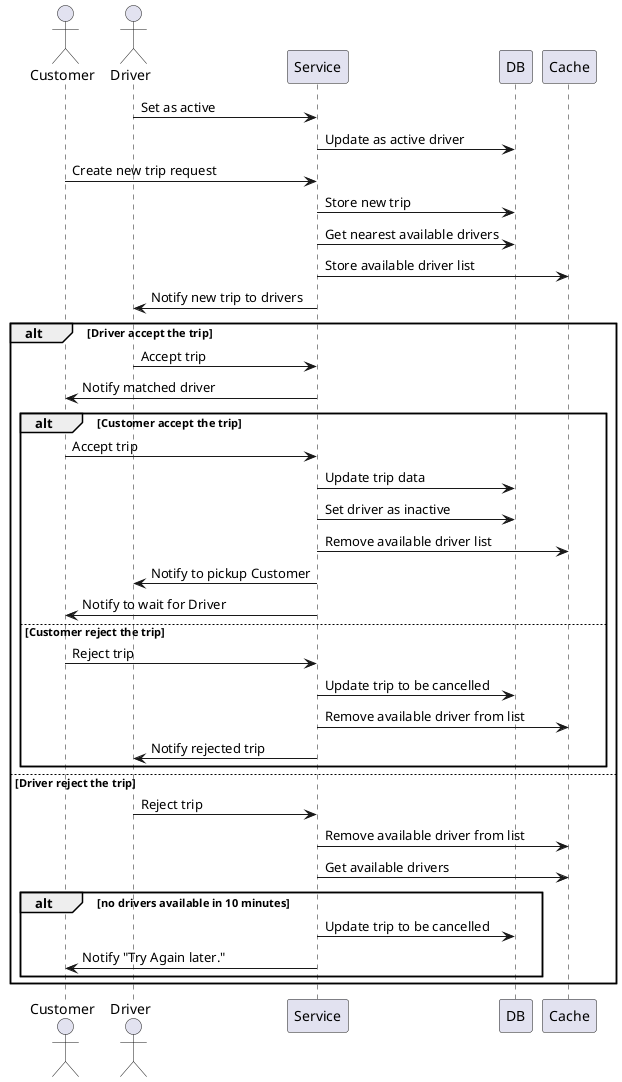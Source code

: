 @startuml Customer-Driver Allocation Flow

actor Customer
actor Driver

Driver->Service: Set as active
Service->DB: Update as active driver

Customer->Service: Create new trip request
Service->DB: Store new trip

Service->DB: Get nearest available drivers
Service->Cache: Store available driver list
Service->Driver: Notify new trip to drivers

alt Driver accept the trip 
Driver->Service: Accept trip
Service->Customer: Notify matched driver

alt Customer accept the trip
Customer->Service: Accept trip
Service->DB: Update trip data
Service->DB: Set driver as inactive
Service->Cache: Remove available driver list
Service->Driver: Notify to pickup Customer
Service->Customer: Notify to wait for Driver
else Customer reject the trip
Customer->Service: Reject trip
Service->DB: Update trip to be cancelled
Service->Cache: Remove available driver from list
Service->Driver: Notify rejected trip
end

else Driver reject the trip
Driver->Service: Reject trip
Service->Cache: Remove available driver from list
Service->Cache: Get available drivers
alt no drivers available in 10 minutes
Service->DB: Update trip to be cancelled
Service->Customer: Notify "Try Again later."
end
end

@enduml